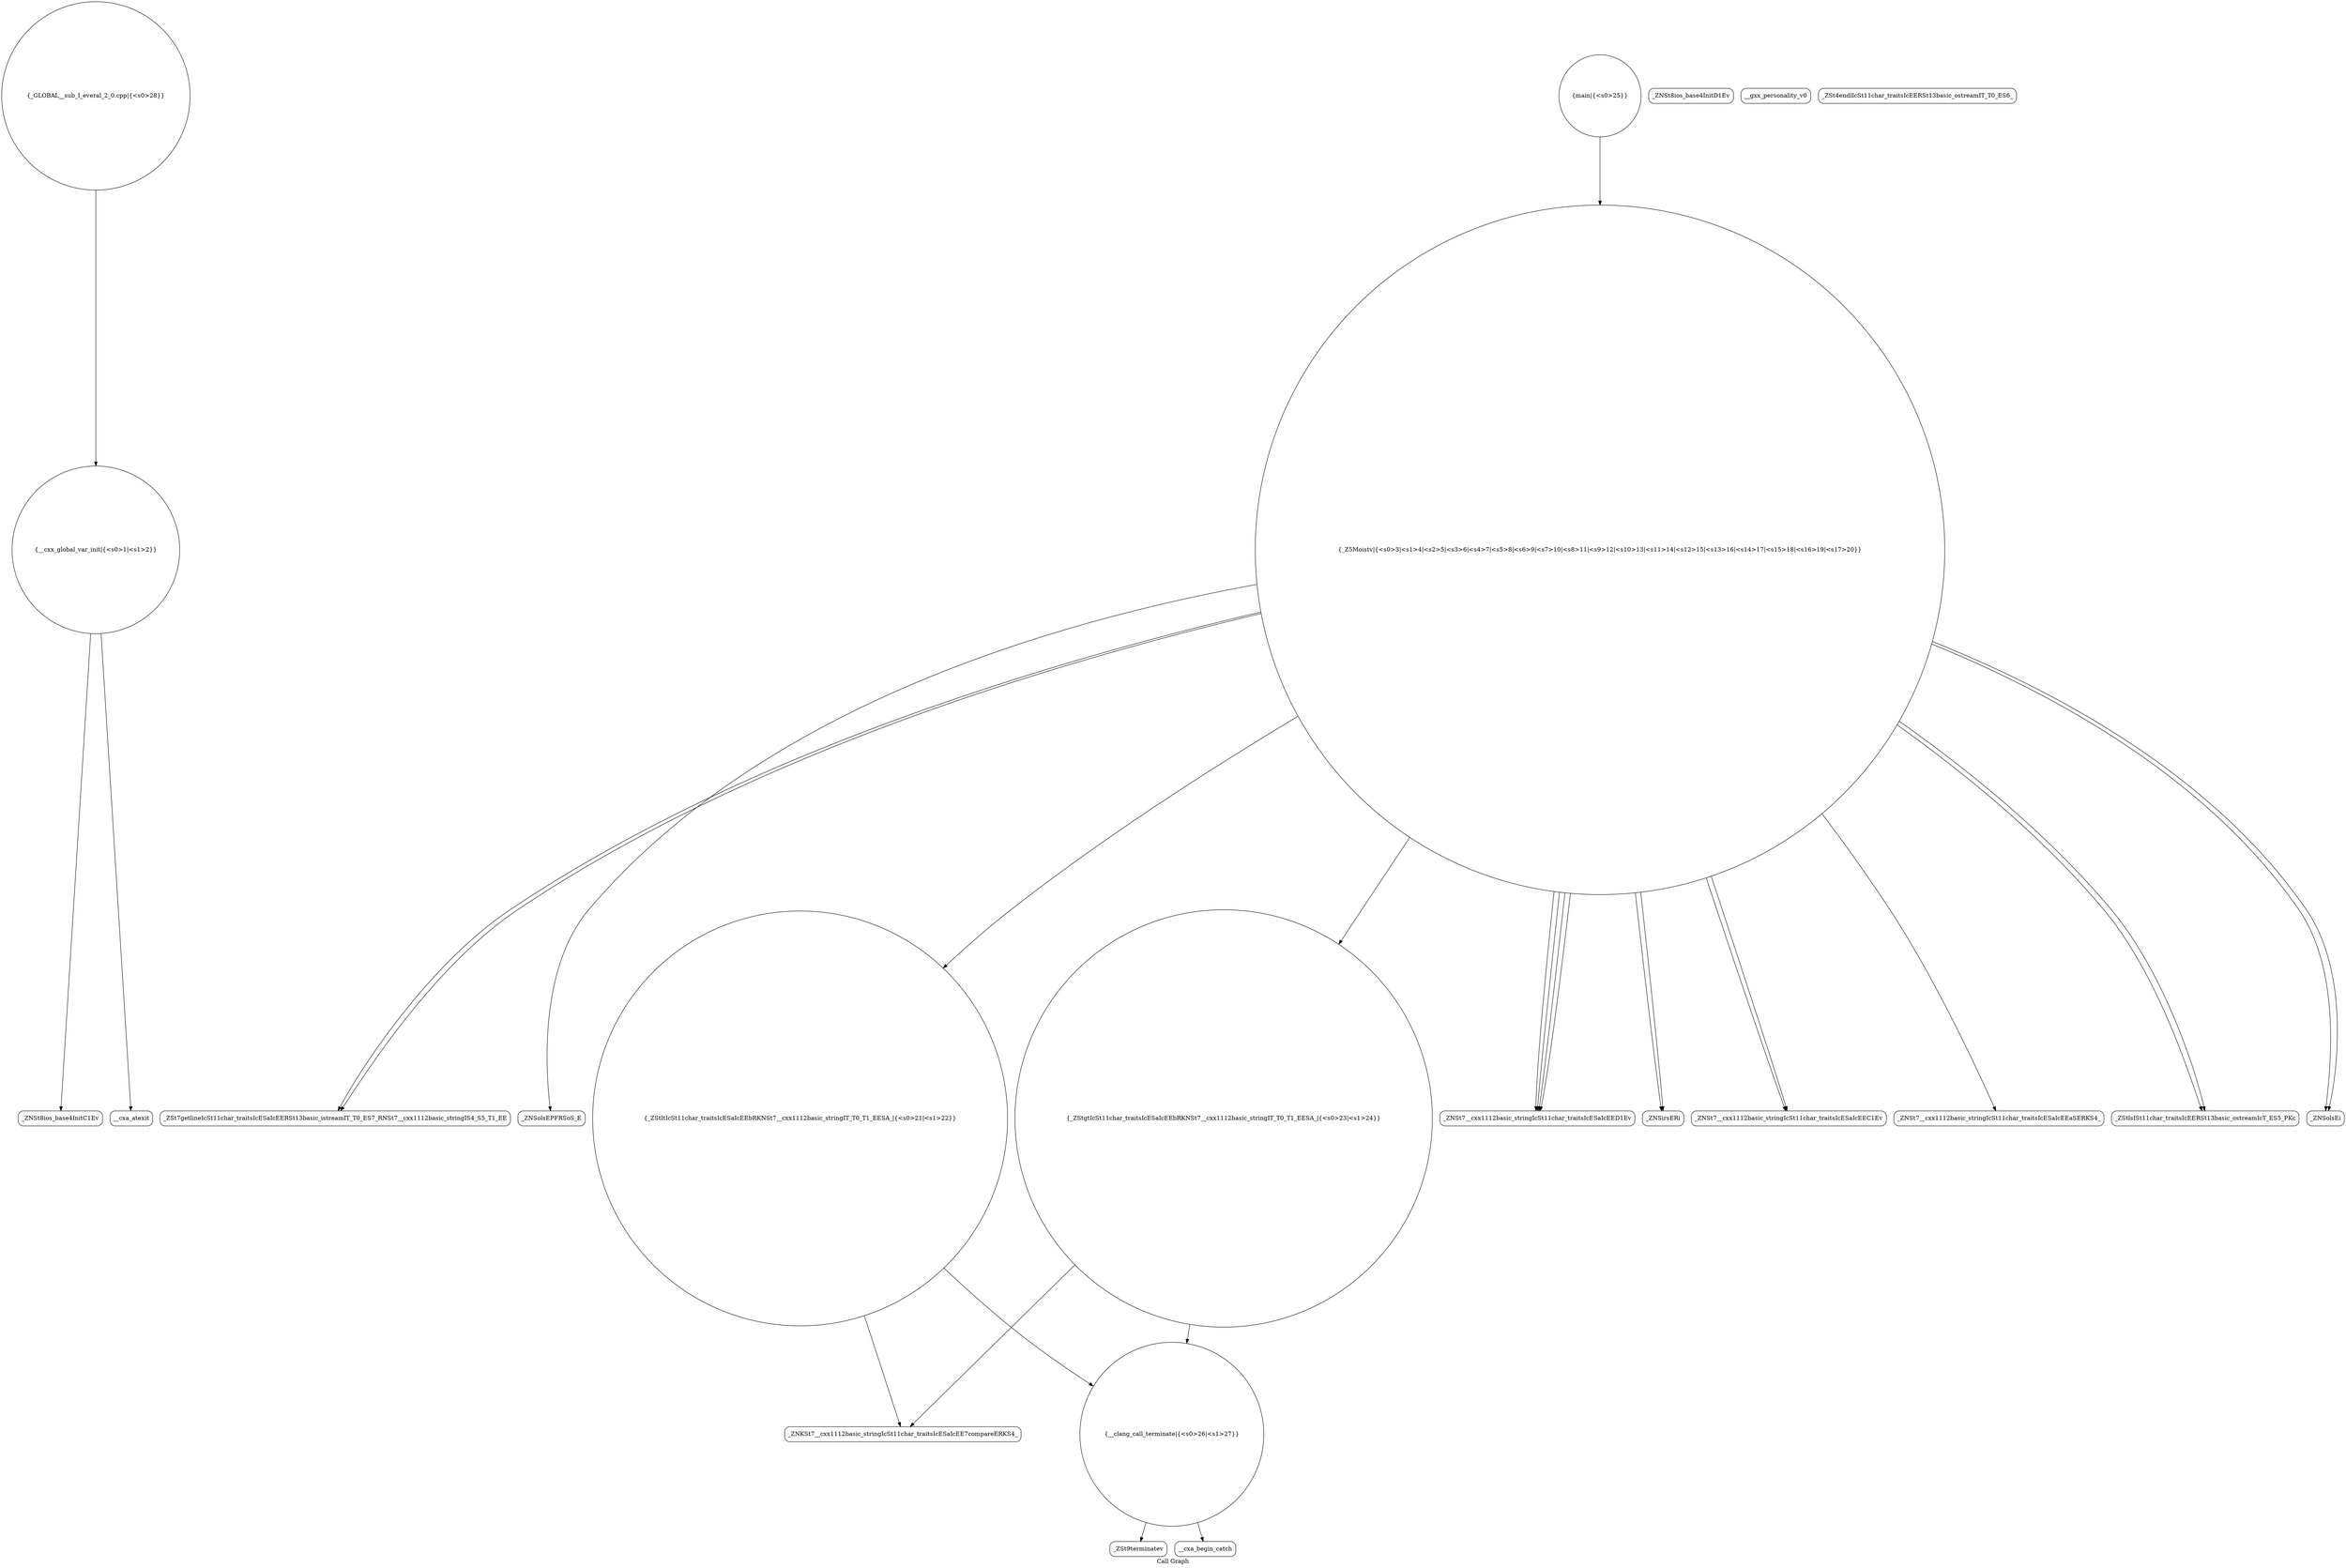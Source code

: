 digraph "Call Graph" {
	label="Call Graph";

	Node0x5566bd80e7c0 [shape=record,shape=circle,label="{__cxx_global_var_init|{<s0>1|<s1>2}}"];
	Node0x5566bd80e7c0:s0 -> Node0x5566bd80e840[color=black];
	Node0x5566bd80e7c0:s1 -> Node0x5566bd842610[color=black];
	Node0x5566bd842810 [shape=record,shape=Mrecord,label="{_ZSt7getlineIcSt11char_traitsIcESaIcEERSt13basic_istreamIT_T0_ES7_RNSt7__cxx1112basic_stringIS4_S5_T1_EE}"];
	Node0x5566bd842b90 [shape=record,shape=Mrecord,label="{_ZNSolsEPFRSoS_E}"];
	Node0x5566bd842f10 [shape=record,shape=Mrecord,label="{_ZSt9terminatev}"];
	Node0x5566bd842590 [shape=record,shape=Mrecord,label="{_ZNSt8ios_base4InitD1Ev}"];
	Node0x5566bd842910 [shape=record,shape=circle,label="{_ZStltIcSt11char_traitsIcESaIcEEbRKNSt7__cxx1112basic_stringIT_T0_T1_EESA_|{<s0>21|<s1>22}}"];
	Node0x5566bd842910:s0 -> Node0x5566bd842d90[color=black];
	Node0x5566bd842910:s1 -> Node0x5566bd842e10[color=black];
	Node0x5566bd842c90 [shape=record,shape=Mrecord,label="{_ZNSt7__cxx1112basic_stringIcSt11char_traitsIcESaIcEED1Ev}"];
	Node0x5566bd842690 [shape=record,shape=circle,label="{_Z5Moistv|{<s0>3|<s1>4|<s2>5|<s3>6|<s4>7|<s5>8|<s6>9|<s7>10|<s8>11|<s9>12|<s10>13|<s11>14|<s12>15|<s13>16|<s14>17|<s15>18|<s16>19|<s17>20}}"];
	Node0x5566bd842690:s0 -> Node0x5566bd842710[color=black];
	Node0x5566bd842690:s1 -> Node0x5566bd842710[color=black];
	Node0x5566bd842690:s2 -> Node0x5566bd842790[color=black];
	Node0x5566bd842690:s3 -> Node0x5566bd842790[color=black];
	Node0x5566bd842690:s4 -> Node0x5566bd842810[color=black];
	Node0x5566bd842690:s5 -> Node0x5566bd842810[color=black];
	Node0x5566bd842690:s6 -> Node0x5566bd842910[color=black];
	Node0x5566bd842690:s7 -> Node0x5566bd842c90[color=black];
	Node0x5566bd842690:s8 -> Node0x5566bd842c90[color=black];
	Node0x5566bd842690:s9 -> Node0x5566bd842990[color=black];
	Node0x5566bd842690:s10 -> Node0x5566bd842a10[color=black];
	Node0x5566bd842690:s11 -> Node0x5566bd842a90[color=black];
	Node0x5566bd842690:s12 -> Node0x5566bd842b10[color=black];
	Node0x5566bd842690:s13 -> Node0x5566bd842a90[color=black];
	Node0x5566bd842690:s14 -> Node0x5566bd842b10[color=black];
	Node0x5566bd842690:s15 -> Node0x5566bd842b90[color=black];
	Node0x5566bd842690:s16 -> Node0x5566bd842c90[color=black];
	Node0x5566bd842690:s17 -> Node0x5566bd842c90[color=black];
	Node0x5566bd842a10 [shape=record,shape=Mrecord,label="{_ZNSt7__cxx1112basic_stringIcSt11char_traitsIcESaIcEEaSERKS4_}"];
	Node0x5566bd842d90 [shape=record,shape=Mrecord,label="{_ZNKSt7__cxx1112basic_stringIcSt11char_traitsIcESaIcEE7compareERKS4_}"];
	Node0x5566bd842790 [shape=record,shape=Mrecord,label="{_ZNSt7__cxx1112basic_stringIcSt11char_traitsIcESaIcEEC1Ev}"];
	Node0x5566bd842b10 [shape=record,shape=Mrecord,label="{_ZNSolsEi}"];
	Node0x5566bd842e90 [shape=record,shape=Mrecord,label="{__cxa_begin_catch}"];
	Node0x5566bd80e840 [shape=record,shape=Mrecord,label="{_ZNSt8ios_base4InitC1Ev}"];
	Node0x5566bd842890 [shape=record,shape=Mrecord,label="{__gxx_personality_v0}"];
	Node0x5566bd842c10 [shape=record,shape=Mrecord,label="{_ZSt4endlIcSt11char_traitsIcEERSt13basic_ostreamIT_T0_ES6_}"];
	Node0x5566bd842f90 [shape=record,shape=circle,label="{_GLOBAL__sub_I_everal_2_0.cpp|{<s0>28}}"];
	Node0x5566bd842f90:s0 -> Node0x5566bd80e7c0[color=black];
	Node0x5566bd842610 [shape=record,shape=Mrecord,label="{__cxa_atexit}"];
	Node0x5566bd842990 [shape=record,shape=circle,label="{_ZStgtIcSt11char_traitsIcESaIcEEbRKNSt7__cxx1112basic_stringIT_T0_T1_EESA_|{<s0>23|<s1>24}}"];
	Node0x5566bd842990:s0 -> Node0x5566bd842d90[color=black];
	Node0x5566bd842990:s1 -> Node0x5566bd842e10[color=black];
	Node0x5566bd842d10 [shape=record,shape=circle,label="{main|{<s0>25}}"];
	Node0x5566bd842d10:s0 -> Node0x5566bd842690[color=black];
	Node0x5566bd842710 [shape=record,shape=Mrecord,label="{_ZNSirsERi}"];
	Node0x5566bd842a90 [shape=record,shape=Mrecord,label="{_ZStlsISt11char_traitsIcEERSt13basic_ostreamIcT_ES5_PKc}"];
	Node0x5566bd842e10 [shape=record,shape=circle,label="{__clang_call_terminate|{<s0>26|<s1>27}}"];
	Node0x5566bd842e10:s0 -> Node0x5566bd842e90[color=black];
	Node0x5566bd842e10:s1 -> Node0x5566bd842f10[color=black];
}
